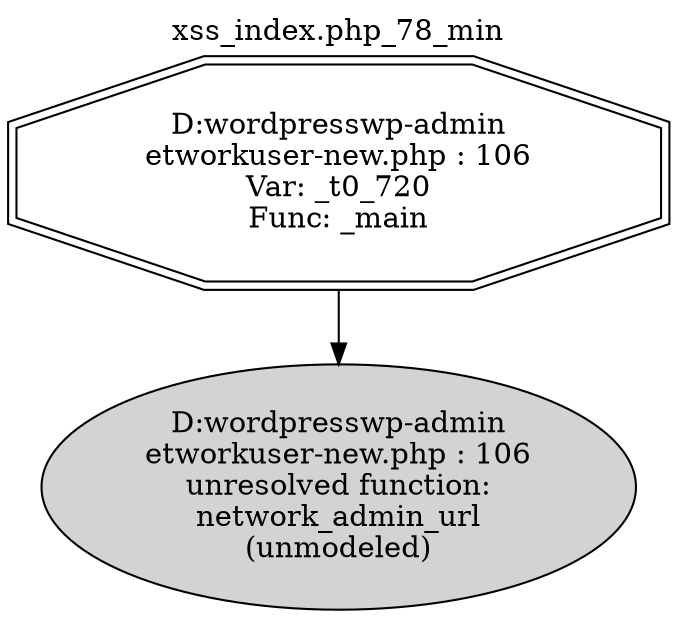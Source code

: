 digraph cfg {
  label="xss_index.php_78_min";
  labelloc=t;
  n1 [shape=doubleoctagon, label="D:\wordpress\wp-admin\network\user-new.php : 106\nVar: _t0_720\nFunc: _main\n"];
  n2 [shape=ellipse, label="D:\wordpress\wp-admin\network\user-new.php : 106\nunresolved function:\nnetwork_admin_url\n(unmodeled)\n",style=filled];
  n1 -> n2;
}
